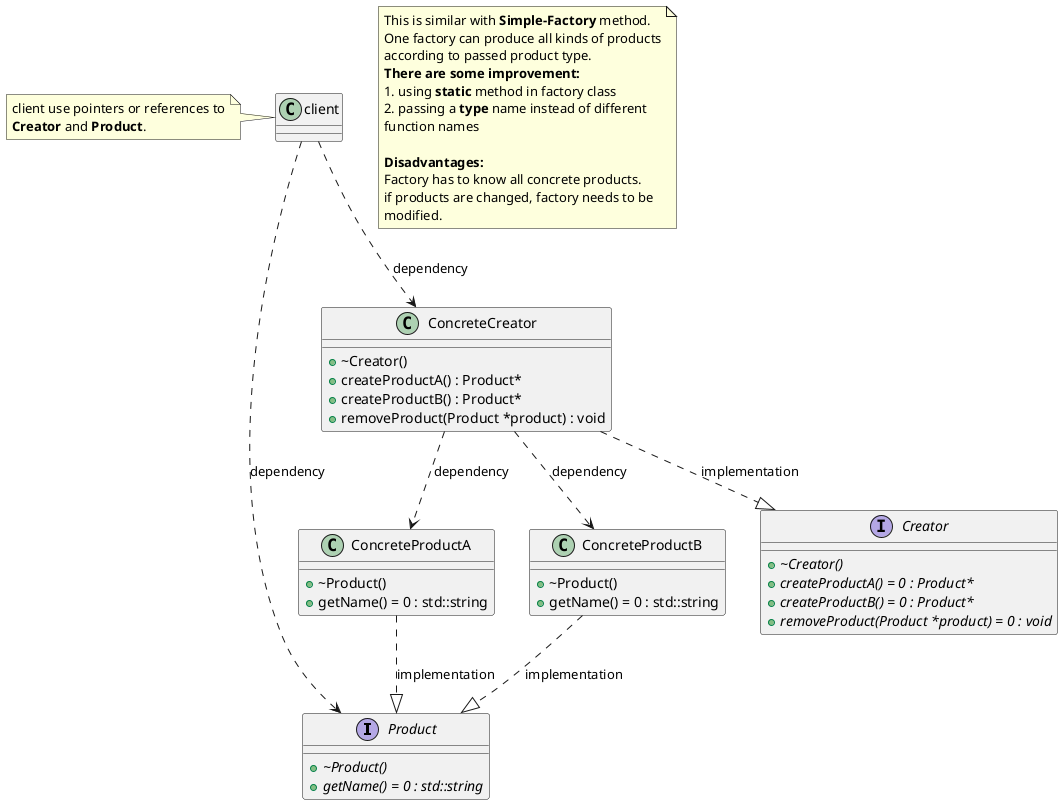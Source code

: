 @startuml FactoryPattern_Simple

interface Product {
    + {abstract} ~Product()
    + {abstract} getName() = 0 : std::string
}

class ConcreteProductA {
    + ~Product()
    + getName() = 0 : std::string
}

class ConcreteProductB {
    + ~Product()
    + getName() = 0 : std::string
}

interface Creator {
    + {abstract} ~Creator()
    + {abstract} createProductA() = 0 : Product*
    + {abstract} createProductB() = 0 : Product*
    + {abstract} removeProduct(Product *product) = 0 : void
}

class ConcreteCreator {
    + ~Creator()
    + createProductA() : Product*
    + createProductB() : Product*
    + removeProduct(Product *product) : void
}

ConcreteProductA ..|> Product : implementation
ConcreteProductB ..|> Product : implementation
ConcreteCreator ..|> Creator : implementation
ConcreteCreator ..> ConcreteProductA : dependency
ConcreteCreator ..> ConcreteProductB : dependency
client ..> ConcreteCreator : dependency
client ..> Product : dependency

note as N1
    This is similar with <b>Simple-Factory</b> method.
    One factory can produce all kinds of products
    according to passed product type.
    <b>There are some improvement:</b>
    1. using <b>static</b> method in factory class
    2. passing a <b>type</b> name instead of different
    function names

    <b>Disadvantages:</b>
    Factory has to know all concrete products.
    if products are changed, factory needs to be
    modified.
end note

note left of client
    client use pointers or references to
    <b>Creator</b> and <b>Product</b>.
end note

@enduml